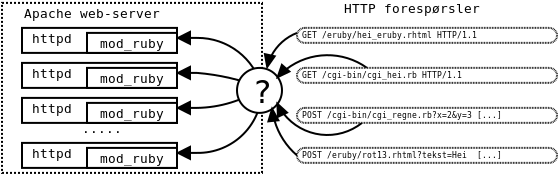 <?xml version="1.0" encoding="UTF-8"?>
<dia:diagram xmlns:dia="http://www.lysator.liu.se/~alla/dia/">
  <dia:layer name="Bakgrunn" visible="true">
    <dia:object type="Standard - Box" version="0" id="O0">
      <dia:attribute name="obj_pos">
        <dia:point val="2.25,4.75"/>
      </dia:attribute>
      <dia:attribute name="obj_bb">
        <dia:rectangle val="2.2,4.7;15.3,13.3"/>
      </dia:attribute>
      <dia:attribute name="elem_corner">
        <dia:point val="2.25,4.75"/>
      </dia:attribute>
      <dia:attribute name="elem_width">
        <dia:real val="13"/>
      </dia:attribute>
      <dia:attribute name="elem_height">
        <dia:real val="8.5"/>
      </dia:attribute>
      <dia:attribute name="show_background">
        <dia:boolean val="true"/>
      </dia:attribute>
      <dia:attribute name="line_style">
        <dia:enum val="4"/>
      </dia:attribute>
    </dia:object>
    <dia:object type="Standard - Arc" version="0" id="O1">
      <dia:attribute name="obj_pos">
        <dia:point val="12,6.5"/>
      </dia:attribute>
      <dia:attribute name="obj_bb">
        <dia:rectangle val="11.93,6.45;15.32,9.07"/>
      </dia:attribute>
      <dia:attribute name="conn_endpoints">
        <dia:point val="12,6.5"/>
        <dia:point val="15.25,9"/>
      </dia:attribute>
      <dia:attribute name="curve_distance">
        <dia:real val="-0.707"/>
      </dia:attribute>
      <dia:connections>
        <dia:connection handle="1" to="O0" connection="4"/>
      </dia:connections>
    </dia:object>
    <dia:object type="Standard - Arc" version="0" id="O2">
      <dia:attribute name="obj_pos">
        <dia:point val="12,8.25"/>
      </dia:attribute>
      <dia:attribute name="obj_bb">
        <dia:rectangle val="11.94,8.19;15.31,9.06"/>
      </dia:attribute>
      <dia:attribute name="conn_endpoints">
        <dia:point val="12,8.25"/>
        <dia:point val="15.25,9"/>
      </dia:attribute>
      <dia:attribute name="curve_distance">
        <dia:real val="-0.121"/>
      </dia:attribute>
    </dia:object>
    <dia:object type="Standard - Arc" version="0" id="O3">
      <dia:attribute name="obj_pos">
        <dia:point val="12,10"/>
      </dia:attribute>
      <dia:attribute name="obj_bb">
        <dia:rectangle val="11.938,8.938;15.312,10.062"/>
      </dia:attribute>
      <dia:attribute name="conn_endpoints">
        <dia:point val="12,10"/>
        <dia:point val="15.25,9"/>
      </dia:attribute>
      <dia:attribute name="curve_distance">
        <dia:real val="0.243"/>
      </dia:attribute>
      <dia:connections>
        <dia:connection handle="1" to="O0" connection="4"/>
      </dia:connections>
    </dia:object>
    <dia:object type="Standard - Arc" version="0" id="O4">
      <dia:attribute name="obj_pos">
        <dia:point val="12,12.25"/>
      </dia:attribute>
      <dia:attribute name="obj_bb">
        <dia:rectangle val="11.929,8.929;15.3,12.3"/>
      </dia:attribute>
      <dia:attribute name="conn_endpoints">
        <dia:point val="12,12.25"/>
        <dia:point val="15.25,9"/>
      </dia:attribute>
      <dia:attribute name="curve_distance">
        <dia:real val="0.975"/>
      </dia:attribute>
      <dia:connections>
        <dia:connection handle="1" to="O0" connection="4"/>
      </dia:connections>
    </dia:object>
    <dia:object type="Standard - Line" version="0" id="O5">
      <dia:attribute name="obj_pos">
        <dia:point val="11,12.25"/>
      </dia:attribute>
      <dia:attribute name="obj_bb">
        <dia:rectangle val="10.95,11.65;12.05,12.85"/>
      </dia:attribute>
      <dia:attribute name="conn_endpoints">
        <dia:point val="11,12.25"/>
        <dia:point val="12,12.25"/>
      </dia:attribute>
      <dia:attribute name="numcp">
        <dia:int val="1"/>
      </dia:attribute>
      <dia:attribute name="start_arrow">
        <dia:enum val="3"/>
      </dia:attribute>
      <dia:attribute name="start_arrow_length">
        <dia:real val="0.6"/>
      </dia:attribute>
      <dia:attribute name="start_arrow_width">
        <dia:real val="0.6"/>
      </dia:attribute>
    </dia:object>
    <dia:object type="Standard - Line" version="0" id="O6">
      <dia:attribute name="obj_pos">
        <dia:point val="11,10"/>
      </dia:attribute>
      <dia:attribute name="obj_bb">
        <dia:rectangle val="10.95,9.4;12.05,10.6"/>
      </dia:attribute>
      <dia:attribute name="conn_endpoints">
        <dia:point val="11,10"/>
        <dia:point val="12,10"/>
      </dia:attribute>
      <dia:attribute name="numcp">
        <dia:int val="1"/>
      </dia:attribute>
      <dia:attribute name="start_arrow">
        <dia:enum val="3"/>
      </dia:attribute>
      <dia:attribute name="start_arrow_length">
        <dia:real val="0.6"/>
      </dia:attribute>
      <dia:attribute name="start_arrow_width">
        <dia:real val="0.6"/>
      </dia:attribute>
    </dia:object>
    <dia:object type="Standard - Line" version="0" id="O7">
      <dia:attribute name="obj_pos">
        <dia:point val="11,8.25"/>
      </dia:attribute>
      <dia:attribute name="obj_bb">
        <dia:rectangle val="10.95,7.65;12.05,8.85"/>
      </dia:attribute>
      <dia:attribute name="conn_endpoints">
        <dia:point val="11,8.25"/>
        <dia:point val="12,8.25"/>
      </dia:attribute>
      <dia:attribute name="numcp">
        <dia:int val="1"/>
      </dia:attribute>
      <dia:attribute name="start_arrow">
        <dia:enum val="3"/>
      </dia:attribute>
      <dia:attribute name="start_arrow_length">
        <dia:real val="0.6"/>
      </dia:attribute>
      <dia:attribute name="start_arrow_width">
        <dia:real val="0.6"/>
      </dia:attribute>
    </dia:object>
    <dia:object type="Standard - Line" version="0" id="O8">
      <dia:attribute name="obj_pos">
        <dia:point val="11,6.5"/>
      </dia:attribute>
      <dia:attribute name="obj_bb">
        <dia:rectangle val="10.95,5.9;12.05,7.1"/>
      </dia:attribute>
      <dia:attribute name="conn_endpoints">
        <dia:point val="11,6.5"/>
        <dia:point val="12,6.5"/>
      </dia:attribute>
      <dia:attribute name="numcp">
        <dia:int val="1"/>
      </dia:attribute>
      <dia:attribute name="start_arrow">
        <dia:enum val="3"/>
      </dia:attribute>
      <dia:attribute name="start_arrow_length">
        <dia:real val="0.6"/>
      </dia:attribute>
      <dia:attribute name="start_arrow_width">
        <dia:real val="0.6"/>
      </dia:attribute>
    </dia:object>
    <dia:object type="Standard - Ellipse" version="0" id="O9">
      <dia:attribute name="obj_pos">
        <dia:point val="14,8"/>
      </dia:attribute>
      <dia:attribute name="obj_bb">
        <dia:rectangle val="13.95,7.95;16.3,10.3"/>
      </dia:attribute>
      <dia:attribute name="elem_corner">
        <dia:point val="14,8"/>
      </dia:attribute>
      <dia:attribute name="elem_width">
        <dia:real val="2.25"/>
      </dia:attribute>
      <dia:attribute name="elem_height">
        <dia:real val="2.25"/>
      </dia:attribute>
    </dia:object>
    <dia:object type="Standard - Text" version="0" id="O10">
      <dia:attribute name="obj_pos">
        <dia:point val="15.75,9.75"/>
      </dia:attribute>
      <dia:attribute name="obj_bb">
        <dia:rectangle val="14.98,8.263;15.75,10.263"/>
      </dia:attribute>
      <dia:attribute name="text">
        <dia:composite type="text">
          <dia:attribute name="string">
            <dia:string>#?#</dia:string>
          </dia:attribute>
          <dia:attribute name="font">
            <dia:font name="Courier"/>
          </dia:attribute>
          <dia:attribute name="height">
            <dia:real val="2"/>
          </dia:attribute>
          <dia:attribute name="pos">
            <dia:point val="15.75,9.75"/>
          </dia:attribute>
          <dia:attribute name="color">
            <dia:color val="#000000"/>
          </dia:attribute>
          <dia:attribute name="alignment">
            <dia:enum val="2"/>
          </dia:attribute>
        </dia:composite>
      </dia:attribute>
    </dia:object>
    <dia:group>
      <dia:group>
        <dia:object type="Standard - Box" version="0" id="O11">
          <dia:attribute name="obj_pos">
            <dia:point val="3.25,6"/>
          </dia:attribute>
          <dia:attribute name="obj_bb">
            <dia:rectangle val="3.2,5.95;11.05,7.3"/>
          </dia:attribute>
          <dia:attribute name="elem_corner">
            <dia:point val="3.25,6"/>
          </dia:attribute>
          <dia:attribute name="elem_width">
            <dia:real val="7.75"/>
          </dia:attribute>
          <dia:attribute name="elem_height">
            <dia:real val="1.25"/>
          </dia:attribute>
          <dia:attribute name="show_background">
            <dia:boolean val="true"/>
          </dia:attribute>
        </dia:object>
        <dia:object type="Standard - Text" version="0" id="O12">
          <dia:attribute name="obj_pos">
            <dia:point val="4.75,6.75"/>
          </dia:attribute>
          <dia:attribute name="obj_bb">
            <dia:rectangle val="3.452,6.155;6.048,6.955"/>
          </dia:attribute>
          <dia:attribute name="text">
            <dia:composite type="text">
              <dia:attribute name="string">
                <dia:string>#httpd#</dia:string>
              </dia:attribute>
              <dia:attribute name="font">
                <dia:font name="Courier"/>
              </dia:attribute>
              <dia:attribute name="height">
                <dia:real val="0.8"/>
              </dia:attribute>
              <dia:attribute name="pos">
                <dia:point val="4.75,6.75"/>
              </dia:attribute>
              <dia:attribute name="color">
                <dia:color val="#000000"/>
              </dia:attribute>
              <dia:attribute name="alignment">
                <dia:enum val="1"/>
              </dia:attribute>
            </dia:composite>
          </dia:attribute>
        </dia:object>
        <dia:object type="Standard - Box" version="0" id="O13">
          <dia:attribute name="obj_pos">
            <dia:point val="6.5,6.25"/>
          </dia:attribute>
          <dia:attribute name="obj_bb">
            <dia:rectangle val="6.45,6.2;11.05,7.3"/>
          </dia:attribute>
          <dia:attribute name="elem_corner">
            <dia:point val="6.5,6.25"/>
          </dia:attribute>
          <dia:attribute name="elem_width">
            <dia:real val="4.5"/>
          </dia:attribute>
          <dia:attribute name="elem_height">
            <dia:real val="1"/>
          </dia:attribute>
          <dia:attribute name="show_background">
            <dia:boolean val="true"/>
          </dia:attribute>
        </dia:object>
        <dia:object type="Standard - Text" version="0" id="O14">
          <dia:attribute name="obj_pos">
            <dia:point val="8.75,7"/>
          </dia:attribute>
          <dia:attribute name="obj_bb">
            <dia:rectangle val="6.642,6.405;10.858,7.205"/>
          </dia:attribute>
          <dia:attribute name="text">
            <dia:composite type="text">
              <dia:attribute name="string">
                <dia:string>#mod_ruby#</dia:string>
              </dia:attribute>
              <dia:attribute name="font">
                <dia:font name="Courier"/>
              </dia:attribute>
              <dia:attribute name="height">
                <dia:real val="0.8"/>
              </dia:attribute>
              <dia:attribute name="pos">
                <dia:point val="8.75,7"/>
              </dia:attribute>
              <dia:attribute name="color">
                <dia:color val="#000000"/>
              </dia:attribute>
              <dia:attribute name="alignment">
                <dia:enum val="1"/>
              </dia:attribute>
            </dia:composite>
          </dia:attribute>
        </dia:object>
      </dia:group>
      <dia:group>
        <dia:object type="Standard - Box" version="0" id="O15">
          <dia:attribute name="obj_pos">
            <dia:point val="3.25,7.75"/>
          </dia:attribute>
          <dia:attribute name="obj_bb">
            <dia:rectangle val="3.2,7.7;11.05,9.05"/>
          </dia:attribute>
          <dia:attribute name="elem_corner">
            <dia:point val="3.25,7.75"/>
          </dia:attribute>
          <dia:attribute name="elem_width">
            <dia:real val="7.75"/>
          </dia:attribute>
          <dia:attribute name="elem_height">
            <dia:real val="1.25"/>
          </dia:attribute>
          <dia:attribute name="show_background">
            <dia:boolean val="true"/>
          </dia:attribute>
        </dia:object>
        <dia:object type="Standard - Text" version="0" id="O16">
          <dia:attribute name="obj_pos">
            <dia:point val="4.75,8.5"/>
          </dia:attribute>
          <dia:attribute name="obj_bb">
            <dia:rectangle val="3.452,7.905;6.048,8.705"/>
          </dia:attribute>
          <dia:attribute name="text">
            <dia:composite type="text">
              <dia:attribute name="string">
                <dia:string>#httpd#</dia:string>
              </dia:attribute>
              <dia:attribute name="font">
                <dia:font name="Courier"/>
              </dia:attribute>
              <dia:attribute name="height">
                <dia:real val="0.8"/>
              </dia:attribute>
              <dia:attribute name="pos">
                <dia:point val="4.75,8.5"/>
              </dia:attribute>
              <dia:attribute name="color">
                <dia:color val="#000000"/>
              </dia:attribute>
              <dia:attribute name="alignment">
                <dia:enum val="1"/>
              </dia:attribute>
            </dia:composite>
          </dia:attribute>
        </dia:object>
        <dia:object type="Standard - Box" version="0" id="O17">
          <dia:attribute name="obj_pos">
            <dia:point val="6.5,8"/>
          </dia:attribute>
          <dia:attribute name="obj_bb">
            <dia:rectangle val="6.45,7.95;11.05,9.05"/>
          </dia:attribute>
          <dia:attribute name="elem_corner">
            <dia:point val="6.5,8"/>
          </dia:attribute>
          <dia:attribute name="elem_width">
            <dia:real val="4.5"/>
          </dia:attribute>
          <dia:attribute name="elem_height">
            <dia:real val="1"/>
          </dia:attribute>
          <dia:attribute name="show_background">
            <dia:boolean val="true"/>
          </dia:attribute>
        </dia:object>
        <dia:object type="Standard - Text" version="0" id="O18">
          <dia:attribute name="obj_pos">
            <dia:point val="8.75,8.75"/>
          </dia:attribute>
          <dia:attribute name="obj_bb">
            <dia:rectangle val="6.642,8.155;10.858,8.955"/>
          </dia:attribute>
          <dia:attribute name="text">
            <dia:composite type="text">
              <dia:attribute name="string">
                <dia:string>#mod_ruby#</dia:string>
              </dia:attribute>
              <dia:attribute name="font">
                <dia:font name="Courier"/>
              </dia:attribute>
              <dia:attribute name="height">
                <dia:real val="0.8"/>
              </dia:attribute>
              <dia:attribute name="pos">
                <dia:point val="8.75,8.75"/>
              </dia:attribute>
              <dia:attribute name="color">
                <dia:color val="#000000"/>
              </dia:attribute>
              <dia:attribute name="alignment">
                <dia:enum val="1"/>
              </dia:attribute>
            </dia:composite>
          </dia:attribute>
        </dia:object>
      </dia:group>
      <dia:object type="Standard - Text" version="0" id="O19">
        <dia:attribute name="obj_pos">
          <dia:point val="7.25,11.25"/>
        </dia:attribute>
        <dia:attribute name="obj_bb">
          <dia:rectangle val="6.128,10.655;8.372,11.455"/>
        </dia:attribute>
        <dia:attribute name="text">
          <dia:composite type="text">
            <dia:attribute name="string">
              <dia:string>#.....#</dia:string>
            </dia:attribute>
            <dia:attribute name="font">
              <dia:font name="Courier"/>
            </dia:attribute>
            <dia:attribute name="height">
              <dia:real val="0.8"/>
            </dia:attribute>
            <dia:attribute name="pos">
              <dia:point val="7.25,11.25"/>
            </dia:attribute>
            <dia:attribute name="color">
              <dia:color val="#000000"/>
            </dia:attribute>
            <dia:attribute name="alignment">
              <dia:enum val="1"/>
            </dia:attribute>
          </dia:composite>
        </dia:attribute>
      </dia:object>
      <dia:group>
        <dia:object type="Standard - Box" version="0" id="O20">
          <dia:attribute name="obj_pos">
            <dia:point val="3.25,11.75"/>
          </dia:attribute>
          <dia:attribute name="obj_bb">
            <dia:rectangle val="3.2,11.7;11.05,13.05"/>
          </dia:attribute>
          <dia:attribute name="elem_corner">
            <dia:point val="3.25,11.75"/>
          </dia:attribute>
          <dia:attribute name="elem_width">
            <dia:real val="7.75"/>
          </dia:attribute>
          <dia:attribute name="elem_height">
            <dia:real val="1.25"/>
          </dia:attribute>
          <dia:attribute name="show_background">
            <dia:boolean val="true"/>
          </dia:attribute>
        </dia:object>
        <dia:object type="Standard - Text" version="0" id="O21">
          <dia:attribute name="obj_pos">
            <dia:point val="4.75,12.5"/>
          </dia:attribute>
          <dia:attribute name="obj_bb">
            <dia:rectangle val="3.452,11.905;6.048,12.705"/>
          </dia:attribute>
          <dia:attribute name="text">
            <dia:composite type="text">
              <dia:attribute name="string">
                <dia:string>#httpd#</dia:string>
              </dia:attribute>
              <dia:attribute name="font">
                <dia:font name="Courier"/>
              </dia:attribute>
              <dia:attribute name="height">
                <dia:real val="0.8"/>
              </dia:attribute>
              <dia:attribute name="pos">
                <dia:point val="4.75,12.5"/>
              </dia:attribute>
              <dia:attribute name="color">
                <dia:color val="#000000"/>
              </dia:attribute>
              <dia:attribute name="alignment">
                <dia:enum val="1"/>
              </dia:attribute>
            </dia:composite>
          </dia:attribute>
        </dia:object>
        <dia:object type="Standard - Box" version="0" id="O22">
          <dia:attribute name="obj_pos">
            <dia:point val="6.5,12"/>
          </dia:attribute>
          <dia:attribute name="obj_bb">
            <dia:rectangle val="6.45,11.95;11.05,13.05"/>
          </dia:attribute>
          <dia:attribute name="elem_corner">
            <dia:point val="6.5,12"/>
          </dia:attribute>
          <dia:attribute name="elem_width">
            <dia:real val="4.5"/>
          </dia:attribute>
          <dia:attribute name="elem_height">
            <dia:real val="1"/>
          </dia:attribute>
          <dia:attribute name="show_background">
            <dia:boolean val="true"/>
          </dia:attribute>
        </dia:object>
        <dia:object type="Standard - Text" version="0" id="O23">
          <dia:attribute name="obj_pos">
            <dia:point val="8.75,12.75"/>
          </dia:attribute>
          <dia:attribute name="obj_bb">
            <dia:rectangle val="6.642,12.155;10.858,12.955"/>
          </dia:attribute>
          <dia:attribute name="text">
            <dia:composite type="text">
              <dia:attribute name="string">
                <dia:string>#mod_ruby#</dia:string>
              </dia:attribute>
              <dia:attribute name="font">
                <dia:font name="Courier"/>
              </dia:attribute>
              <dia:attribute name="height">
                <dia:real val="0.8"/>
              </dia:attribute>
              <dia:attribute name="pos">
                <dia:point val="8.75,12.75"/>
              </dia:attribute>
              <dia:attribute name="color">
                <dia:color val="#000000"/>
              </dia:attribute>
              <dia:attribute name="alignment">
                <dia:enum val="1"/>
              </dia:attribute>
            </dia:composite>
          </dia:attribute>
        </dia:object>
      </dia:group>
      <dia:object type="Standard - Text" version="0" id="O24">
        <dia:attribute name="obj_pos">
          <dia:point val="6.75,5.5"/>
        </dia:attribute>
        <dia:attribute name="obj_bb">
          <dia:rectangle val="2.28,4.905;11.22,5.705"/>
        </dia:attribute>
        <dia:attribute name="text">
          <dia:composite type="text">
            <dia:attribute name="string">
              <dia:string>#Apache web-server#</dia:string>
            </dia:attribute>
            <dia:attribute name="font">
              <dia:font name="Courier"/>
            </dia:attribute>
            <dia:attribute name="height">
              <dia:real val="0.8"/>
            </dia:attribute>
            <dia:attribute name="pos">
              <dia:point val="6.75,5.5"/>
            </dia:attribute>
            <dia:attribute name="color">
              <dia:color val="#000000"/>
            </dia:attribute>
            <dia:attribute name="alignment">
              <dia:enum val="1"/>
            </dia:attribute>
          </dia:composite>
        </dia:attribute>
      </dia:object>
      <dia:group>
        <dia:object type="Standard - Box" version="0" id="O25">
          <dia:attribute name="obj_pos">
            <dia:point val="3.25,9.5"/>
          </dia:attribute>
          <dia:attribute name="obj_bb">
            <dia:rectangle val="3.2,9.45;11.05,10.8"/>
          </dia:attribute>
          <dia:attribute name="elem_corner">
            <dia:point val="3.25,9.5"/>
          </dia:attribute>
          <dia:attribute name="elem_width">
            <dia:real val="7.75"/>
          </dia:attribute>
          <dia:attribute name="elem_height">
            <dia:real val="1.25"/>
          </dia:attribute>
          <dia:attribute name="show_background">
            <dia:boolean val="true"/>
          </dia:attribute>
        </dia:object>
        <dia:object type="Standard - Text" version="0" id="O26">
          <dia:attribute name="obj_pos">
            <dia:point val="4.75,10.25"/>
          </dia:attribute>
          <dia:attribute name="obj_bb">
            <dia:rectangle val="3.452,9.655;6.048,10.455"/>
          </dia:attribute>
          <dia:attribute name="text">
            <dia:composite type="text">
              <dia:attribute name="string">
                <dia:string>#httpd#</dia:string>
              </dia:attribute>
              <dia:attribute name="font">
                <dia:font name="Courier"/>
              </dia:attribute>
              <dia:attribute name="height">
                <dia:real val="0.8"/>
              </dia:attribute>
              <dia:attribute name="pos">
                <dia:point val="4.75,10.25"/>
              </dia:attribute>
              <dia:attribute name="color">
                <dia:color val="#000000"/>
              </dia:attribute>
              <dia:attribute name="alignment">
                <dia:enum val="1"/>
              </dia:attribute>
            </dia:composite>
          </dia:attribute>
        </dia:object>
        <dia:object type="Standard - Box" version="0" id="O27">
          <dia:attribute name="obj_pos">
            <dia:point val="6.5,9.75"/>
          </dia:attribute>
          <dia:attribute name="obj_bb">
            <dia:rectangle val="6.45,9.7;11.05,10.8"/>
          </dia:attribute>
          <dia:attribute name="elem_corner">
            <dia:point val="6.5,9.75"/>
          </dia:attribute>
          <dia:attribute name="elem_width">
            <dia:real val="4.5"/>
          </dia:attribute>
          <dia:attribute name="elem_height">
            <dia:real val="1"/>
          </dia:attribute>
          <dia:attribute name="show_background">
            <dia:boolean val="true"/>
          </dia:attribute>
        </dia:object>
        <dia:object type="Standard - Text" version="0" id="O28">
          <dia:attribute name="obj_pos">
            <dia:point val="8.75,10.5"/>
          </dia:attribute>
          <dia:attribute name="obj_bb">
            <dia:rectangle val="6.642,9.905;10.858,10.705"/>
          </dia:attribute>
          <dia:attribute name="text">
            <dia:composite type="text">
              <dia:attribute name="string">
                <dia:string>#mod_ruby#</dia:string>
              </dia:attribute>
              <dia:attribute name="font">
                <dia:font name="Courier"/>
              </dia:attribute>
              <dia:attribute name="height">
                <dia:real val="0.8"/>
              </dia:attribute>
              <dia:attribute name="pos">
                <dia:point val="8.75,10.5"/>
              </dia:attribute>
              <dia:attribute name="color">
                <dia:color val="#000000"/>
              </dia:attribute>
              <dia:attribute name="alignment">
                <dia:enum val="1"/>
              </dia:attribute>
            </dia:composite>
          </dia:attribute>
        </dia:object>
      </dia:group>
    </dia:group>
    <dia:object type="Standard - Arc" version="0" id="O29">
      <dia:attribute name="obj_pos">
        <dia:point val="17,6.25"/>
      </dia:attribute>
      <dia:attribute name="obj_bb">
        <dia:rectangle val="15.088,6.179;17.07,8.363"/>
      </dia:attribute>
      <dia:attribute name="conn_endpoints">
        <dia:point val="17,6.25"/>
        <dia:point val="15.5,8"/>
      </dia:attribute>
      <dia:attribute name="curve_distance">
        <dia:real val="0.29"/>
      </dia:attribute>
      <dia:attribute name="end_arrow">
        <dia:enum val="3"/>
      </dia:attribute>
      <dia:attribute name="end_arrow_length">
        <dia:real val="0.6"/>
      </dia:attribute>
      <dia:attribute name="end_arrow_width">
        <dia:real val="0.5"/>
      </dia:attribute>
    </dia:object>
    <dia:object type="Standard - Arc" version="0" id="O30">
      <dia:attribute name="obj_pos">
        <dia:point val="20.5,8"/>
      </dia:attribute>
      <dia:attribute name="obj_bb">
        <dia:rectangle val="15.895,7.315;20.555,9.002"/>
      </dia:attribute>
      <dia:attribute name="conn_endpoints">
        <dia:point val="20.5,8"/>
        <dia:point val="16,8.5"/>
      </dia:attribute>
      <dia:attribute name="curve_distance">
        <dia:real val="0.87"/>
      </dia:attribute>
      <dia:attribute name="end_arrow">
        <dia:enum val="3"/>
      </dia:attribute>
      <dia:attribute name="end_arrow_length">
        <dia:real val="0.6"/>
      </dia:attribute>
      <dia:attribute name="end_arrow_width">
        <dia:real val="0.5"/>
      </dia:attribute>
    </dia:object>
    <dia:object type="Standard - Arc" version="0" id="O31">
      <dia:attribute name="obj_pos">
        <dia:point val="17,12.375"/>
      </dia:attribute>
      <dia:attribute name="obj_bb">
        <dia:rectangle val="15.284,9.723;17.067,12.443"/>
      </dia:attribute>
      <dia:attribute name="conn_endpoints">
        <dia:point val="17,12.375"/>
        <dia:point val="15.75,10"/>
      </dia:attribute>
      <dia:attribute name="curve_distance">
        <dia:real val="-0.256"/>
      </dia:attribute>
      <dia:attribute name="end_arrow">
        <dia:enum val="3"/>
      </dia:attribute>
      <dia:attribute name="end_arrow_length">
        <dia:real val="0.6"/>
      </dia:attribute>
      <dia:attribute name="end_arrow_width">
        <dia:real val="0.5"/>
      </dia:attribute>
      <dia:connections>
        <dia:connection handle="0" to="O34" connection="3"/>
      </dia:connections>
    </dia:object>
    <dia:object type="Standard - Arc" version="0" id="O32">
      <dia:attribute name="obj_pos">
        <dia:point val="20.25,10.75"/>
      </dia:attribute>
      <dia:attribute name="obj_bb">
        <dia:rectangle val="15.837,9.252;20.31,11.405"/>
      </dia:attribute>
      <dia:attribute name="conn_endpoints">
        <dia:point val="20.25,10.75"/>
        <dia:point val="16,9.75"/>
      </dia:attribute>
      <dia:attribute name="curve_distance">
        <dia:real val="-1.059"/>
      </dia:attribute>
      <dia:attribute name="end_arrow">
        <dia:enum val="3"/>
      </dia:attribute>
      <dia:attribute name="end_arrow_length">
        <dia:real val="0.6"/>
      </dia:attribute>
      <dia:attribute name="end_arrow_width">
        <dia:real val="0.5"/>
      </dia:attribute>
    </dia:object>
    <dia:group>
      <dia:object type="Standard - Text" version="0" id="O33">
        <dia:attribute name="obj_pos">
          <dia:point val="22.75,5.25"/>
        </dia:attribute>
        <dia:attribute name="obj_bb">
          <dia:rectangle val="18.293,4.655;27.207,5.455"/>
        </dia:attribute>
        <dia:attribute name="text">
          <dia:composite type="text">
            <dia:attribute name="string">
              <dia:string>#HTTP forespørsler#</dia:string>
            </dia:attribute>
            <dia:attribute name="font">
              <dia:font name="Courier"/>
            </dia:attribute>
            <dia:attribute name="height">
              <dia:real val="0.8"/>
            </dia:attribute>
            <dia:attribute name="pos">
              <dia:point val="22.75,5.25"/>
            </dia:attribute>
            <dia:attribute name="color">
              <dia:color val="#000000"/>
            </dia:attribute>
            <dia:attribute name="alignment">
              <dia:enum val="1"/>
            </dia:attribute>
          </dia:composite>
        </dia:attribute>
      </dia:object>
      <dia:group>
        <dia:object type="Standard - Box" version="0" id="O34">
          <dia:attribute name="obj_pos">
            <dia:point val="17,12"/>
          </dia:attribute>
          <dia:attribute name="obj_bb">
            <dia:rectangle val="16.95,11.95;30.05,12.8"/>
          </dia:attribute>
          <dia:attribute name="elem_corner">
            <dia:point val="17,12"/>
          </dia:attribute>
          <dia:attribute name="elem_width">
            <dia:real val="13"/>
          </dia:attribute>
          <dia:attribute name="elem_height">
            <dia:real val="0.75"/>
          </dia:attribute>
          <dia:attribute name="show_background">
            <dia:boolean val="true"/>
          </dia:attribute>
          <dia:attribute name="line_style">
            <dia:enum val="4"/>
          </dia:attribute>
          <dia:attribute name="dashlength">
            <dia:real val="0.4"/>
          </dia:attribute>
          <dia:attribute name="corner_radius">
            <dia:real val="0.5"/>
          </dia:attribute>
        </dia:object>
        <dia:object type="Standard - Text" version="0" id="O35">
          <dia:attribute name="obj_pos">
            <dia:point val="17.25,12.5"/>
          </dia:attribute>
          <dia:attribute name="obj_bb">
            <dia:rectangle val="17.25,12.078;30.291,12.728"/>
          </dia:attribute>
          <dia:attribute name="text">
            <dia:composite type="text">
              <dia:attribute name="string">
                <dia:string>#POST /eruby/rot13.rhtml?tekst=Hei  [...]#</dia:string>
              </dia:attribute>
              <dia:attribute name="font">
                <dia:font name="Courier"/>
              </dia:attribute>
              <dia:attribute name="height">
                <dia:real val="0.5"/>
              </dia:attribute>
              <dia:attribute name="pos">
                <dia:point val="17.25,12.5"/>
              </dia:attribute>
              <dia:attribute name="color">
                <dia:color val="#000000"/>
              </dia:attribute>
              <dia:attribute name="alignment">
                <dia:enum val="0"/>
              </dia:attribute>
            </dia:composite>
          </dia:attribute>
        </dia:object>
      </dia:group>
      <dia:group>
        <dia:object type="Standard - Box" version="0" id="O36">
          <dia:attribute name="obj_pos">
            <dia:point val="17,10"/>
          </dia:attribute>
          <dia:attribute name="obj_bb">
            <dia:rectangle val="16.95,9.95;30.05,10.8"/>
          </dia:attribute>
          <dia:attribute name="elem_corner">
            <dia:point val="17,10"/>
          </dia:attribute>
          <dia:attribute name="elem_width">
            <dia:real val="13"/>
          </dia:attribute>
          <dia:attribute name="elem_height">
            <dia:real val="0.75"/>
          </dia:attribute>
          <dia:attribute name="show_background">
            <dia:boolean val="true"/>
          </dia:attribute>
          <dia:attribute name="line_style">
            <dia:enum val="4"/>
          </dia:attribute>
          <dia:attribute name="dashlength">
            <dia:real val="0.4"/>
          </dia:attribute>
          <dia:attribute name="corner_radius">
            <dia:real val="0.5"/>
          </dia:attribute>
        </dia:object>
        <dia:object type="Standard - Text" version="0" id="O37">
          <dia:attribute name="obj_pos">
            <dia:point val="17.25,10.5"/>
          </dia:attribute>
          <dia:attribute name="obj_bb">
            <dia:rectangle val="17.25,10.078;30.291,10.728"/>
          </dia:attribute>
          <dia:attribute name="text">
            <dia:composite type="text">
              <dia:attribute name="string">
                <dia:string>#POST /cgi-bin/cgi_regne.rb?x=2&amp;y=3 [...]#</dia:string>
              </dia:attribute>
              <dia:attribute name="font">
                <dia:font name="Courier"/>
              </dia:attribute>
              <dia:attribute name="height">
                <dia:real val="0.5"/>
              </dia:attribute>
              <dia:attribute name="pos">
                <dia:point val="17.25,10.5"/>
              </dia:attribute>
              <dia:attribute name="color">
                <dia:color val="#000000"/>
              </dia:attribute>
              <dia:attribute name="alignment">
                <dia:enum val="0"/>
              </dia:attribute>
            </dia:composite>
          </dia:attribute>
        </dia:object>
      </dia:group>
      <dia:group>
        <dia:object type="Standard - Box" version="0" id="O38">
          <dia:attribute name="obj_pos">
            <dia:point val="17,8"/>
          </dia:attribute>
          <dia:attribute name="obj_bb">
            <dia:rectangle val="16.95,7.95;30.05,8.8"/>
          </dia:attribute>
          <dia:attribute name="elem_corner">
            <dia:point val="17,8"/>
          </dia:attribute>
          <dia:attribute name="elem_width">
            <dia:real val="13"/>
          </dia:attribute>
          <dia:attribute name="elem_height">
            <dia:real val="0.75"/>
          </dia:attribute>
          <dia:attribute name="show_background">
            <dia:boolean val="true"/>
          </dia:attribute>
          <dia:attribute name="line_style">
            <dia:enum val="4"/>
          </dia:attribute>
          <dia:attribute name="dashlength">
            <dia:real val="0.4"/>
          </dia:attribute>
          <dia:attribute name="corner_radius">
            <dia:real val="0.5"/>
          </dia:attribute>
        </dia:object>
        <dia:object type="Standard - Text" version="0" id="O39">
          <dia:attribute name="obj_pos">
            <dia:point val="17.25,8.5"/>
          </dia:attribute>
          <dia:attribute name="obj_bb">
            <dia:rectangle val="17.25,8.078;27.783,8.728"/>
          </dia:attribute>
          <dia:attribute name="text">
            <dia:composite type="text">
              <dia:attribute name="string">
                <dia:string>#GET /cgi-bin/cgi_hei.rb HTTP/1.1#</dia:string>
              </dia:attribute>
              <dia:attribute name="font">
                <dia:font name="Courier"/>
              </dia:attribute>
              <dia:attribute name="height">
                <dia:real val="0.5"/>
              </dia:attribute>
              <dia:attribute name="pos">
                <dia:point val="17.25,8.5"/>
              </dia:attribute>
              <dia:attribute name="color">
                <dia:color val="#000000"/>
              </dia:attribute>
              <dia:attribute name="alignment">
                <dia:enum val="0"/>
              </dia:attribute>
            </dia:composite>
          </dia:attribute>
        </dia:object>
      </dia:group>
      <dia:group>
        <dia:object type="Standard - Box" version="0" id="O40">
          <dia:attribute name="obj_pos">
            <dia:point val="17,6"/>
          </dia:attribute>
          <dia:attribute name="obj_bb">
            <dia:rectangle val="16.95,5.95;30.05,6.8"/>
          </dia:attribute>
          <dia:attribute name="elem_corner">
            <dia:point val="17,6"/>
          </dia:attribute>
          <dia:attribute name="elem_width">
            <dia:real val="13"/>
          </dia:attribute>
          <dia:attribute name="elem_height">
            <dia:real val="0.75"/>
          </dia:attribute>
          <dia:attribute name="show_background">
            <dia:boolean val="true"/>
          </dia:attribute>
          <dia:attribute name="line_style">
            <dia:enum val="4"/>
          </dia:attribute>
          <dia:attribute name="dashlength">
            <dia:real val="0.4"/>
          </dia:attribute>
          <dia:attribute name="corner_radius">
            <dia:real val="0.5"/>
          </dia:attribute>
        </dia:object>
        <dia:object type="Standard - Text" version="0" id="O41">
          <dia:attribute name="obj_pos">
            <dia:point val="17.25,6.5"/>
          </dia:attribute>
          <dia:attribute name="obj_bb">
            <dia:rectangle val="17.25,6.078;28.773,6.728"/>
          </dia:attribute>
          <dia:attribute name="text">
            <dia:composite type="text">
              <dia:attribute name="string">
                <dia:string>#GET /eruby/hei_eruby.rhtml HTTP/1.1#</dia:string>
              </dia:attribute>
              <dia:attribute name="font">
                <dia:font name="Courier"/>
              </dia:attribute>
              <dia:attribute name="height">
                <dia:real val="0.5"/>
              </dia:attribute>
              <dia:attribute name="pos">
                <dia:point val="17.25,6.5"/>
              </dia:attribute>
              <dia:attribute name="color">
                <dia:color val="#000000"/>
              </dia:attribute>
              <dia:attribute name="alignment">
                <dia:enum val="0"/>
              </dia:attribute>
            </dia:composite>
          </dia:attribute>
        </dia:object>
      </dia:group>
    </dia:group>
  </dia:layer>
</dia:diagram>
